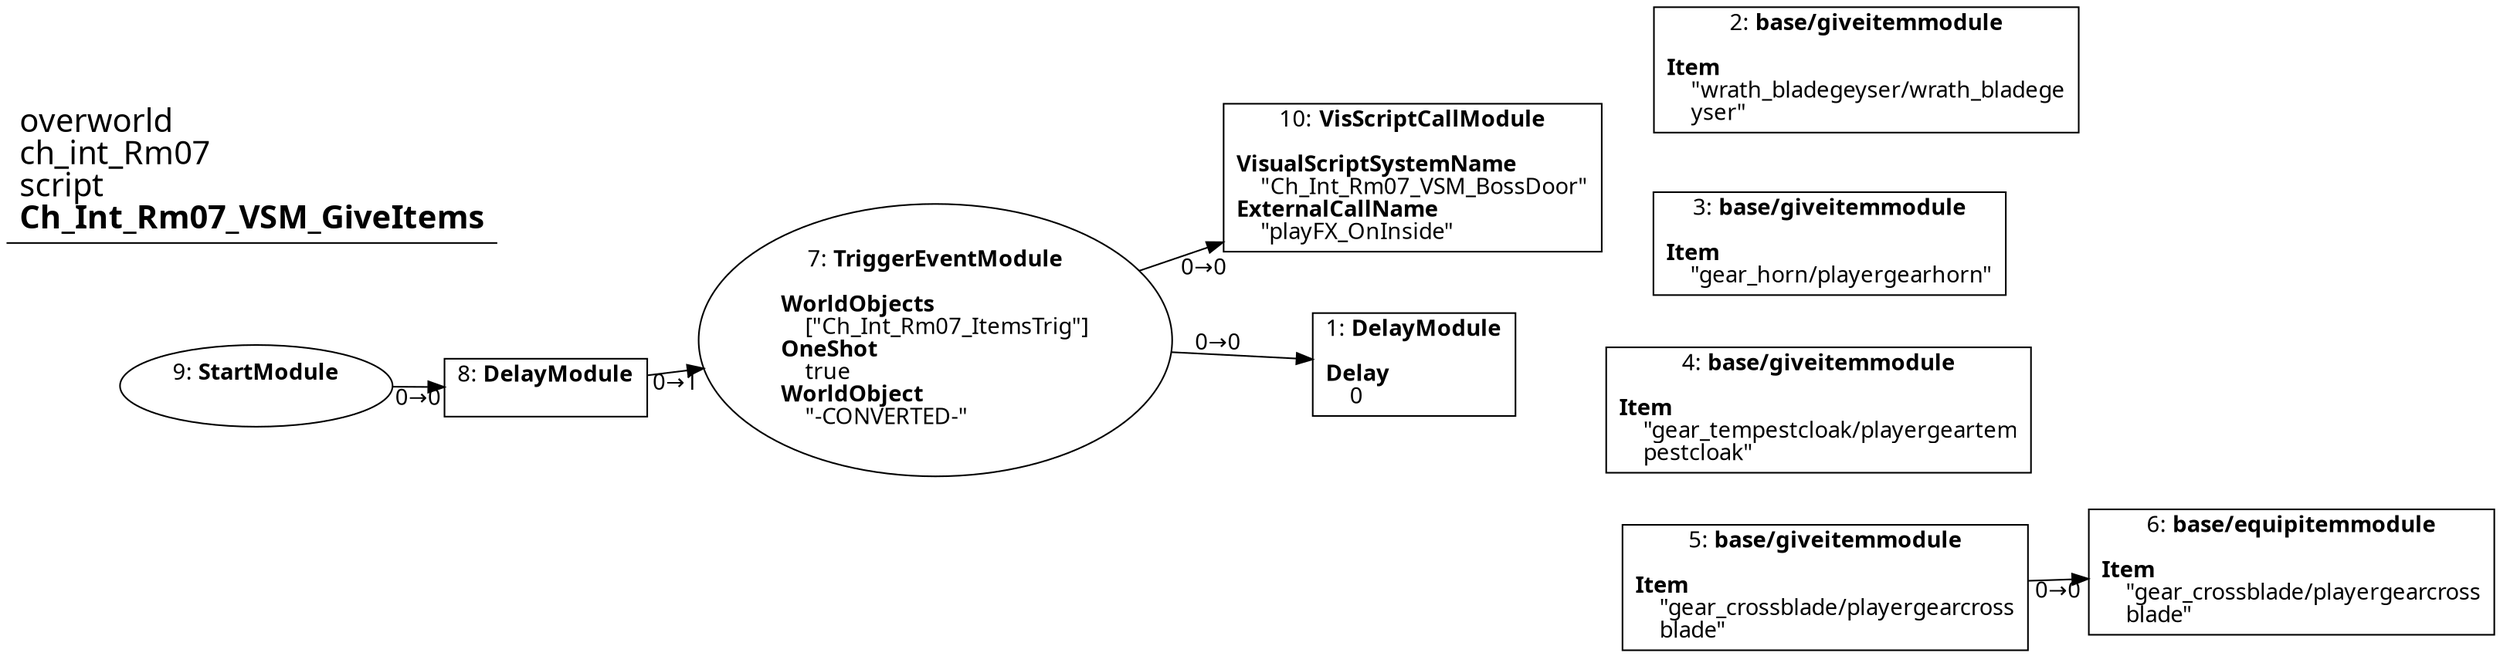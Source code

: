 digraph {
    layout = fdp;
    overlap = prism;
    sep = "+16";
    splines = spline;

    node [ shape = box ];

    graph [ fontname = "Segoe UI" ];
    node [ fontname = "Segoe UI" ];
    edge [ fontname = "Segoe UI" ];

    1 [ label = <1: <b>DelayModule</b><br/><br/><b>Delay</b><br align="left"/>    0<br align="left"/>> ];
    1 [ pos = "0.72800004,-0.119!" ];

    2 [ label = <2: <b>base/giveitemmodule</b><br/><br/><b>Item</b><br align="left"/>    &quot;wrath_bladegeyser/wrath_bladege<br align="left"/>    yser&quot;<br align="left"/>> ];
    2 [ pos = "0.9620001,-0.013!" ];

    3 [ label = <3: <b>base/giveitemmodule</b><br/><br/><b>Item</b><br align="left"/>    &quot;gear_horn/playergearhorn&quot;<br align="left"/>> ];
    3 [ pos = "0.961,-0.08400001!" ];

    4 [ label = <4: <b>base/giveitemmodule</b><br/><br/><b>Item</b><br align="left"/>    &quot;gear_tempestcloak/playergeartem<br align="left"/>    pestcloak&quot;<br align="left"/>> ];
    4 [ pos = "0.961,-0.15200001!" ];

    5 [ label = <5: <b>base/giveitemmodule</b><br/><br/><b>Item</b><br align="left"/>    &quot;gear_crossblade/playergearcross<br align="left"/>    blade&quot;<br align="left"/>> ];
    5 [ pos = "0.96300006,-0.21400002!" ];
    5 -> 6 [ label = "0→0" ];

    6 [ label = <6: <b>base/equipitemmodule</b><br/><br/><b>Item</b><br align="left"/>    &quot;gear_crossblade/playergearcross<br align="left"/>    blade&quot;<br align="left"/>> ];
    6 [ pos = "1.1470001,-0.21400002!" ];

    7 [ label = <7: <b>TriggerEventModule</b><br/><br/><b>WorldObjects</b><br align="left"/>    [&quot;Ch_Int_Rm07_ItemsTrig&quot;]<br align="left"/><b>OneShot</b><br align="left"/>    true<br align="left"/><b>WorldObject</b><br align="left"/>    &quot;-CONVERTED-&quot;<br align="left"/>> ];
    7 [ shape = oval ]
    7 [ pos = "0.46100003,-0.119!" ];
    7 -> 1 [ label = "0→0" ];
    7 -> 10 [ label = "0→0" ];

    8 [ label = <8: <b>DelayModule</b><br/><br/>> ];
    8 [ pos = "0.296,-0.142!" ];
    8 -> 7 [ label = "0→1" ];

    9 [ label = <9: <b>StartModule</b><br/><br/>> ];
    9 [ shape = oval ]
    9 [ pos = "0.097,-0.142!" ];
    9 -> 8 [ label = "0→0" ];

    10 [ label = <10: <b>VisScriptCallModule</b><br/><br/><b>VisualScriptSystemName</b><br align="left"/>    &quot;Ch_Int_Rm07_VSM_BossDoor&quot;<br align="left"/><b>ExternalCallName</b><br align="left"/>    &quot;playFX_OnInside&quot;<br align="left"/>> ];
    10 [ pos = "0.72700006,-0.038000003!" ];

    title [ pos = "0.096,-0.012!" ];
    title [ shape = underline ];
    title [ label = <<font point-size="20">overworld<br align="left"/>ch_int_Rm07<br align="left"/>script<br align="left"/><b>Ch_Int_Rm07_VSM_GiveItems</b><br align="left"/></font>> ];
}
